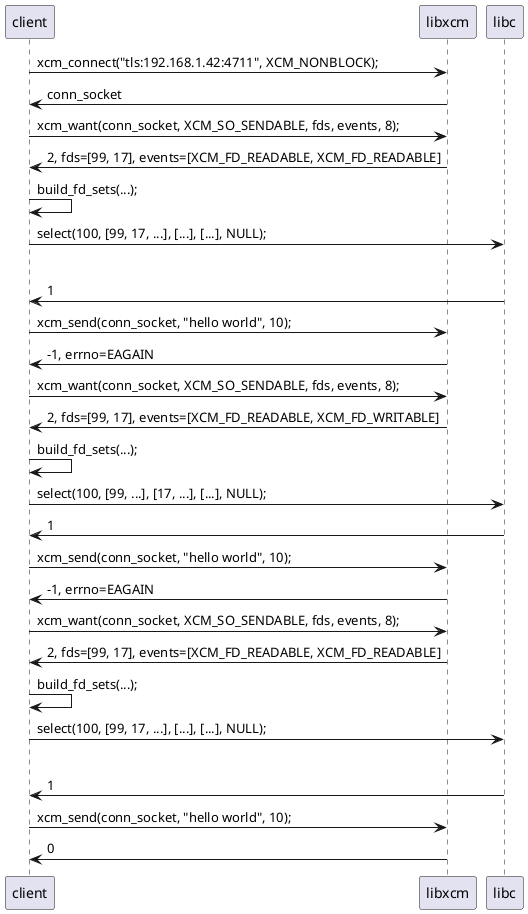 @startuml nb_connect_and_send.png
client -> libxcm: xcm_connect("tls:192.168.1.42:4711", XCM_NONBLOCK);
libxcm -> client: conn_socket
client -> libxcm: xcm_want(conn_socket, XCM_SO_SENDABLE, fds, events, 8);
libxcm -> client: 2, fds=[99, 17], events=[XCM_FD_READABLE, XCM_FD_READABLE]
client -> client: build_fd_sets(...);
client -> libc: select(100, [99, 17, ...], [...], [...], NULL);
|||
libc -> client: 1
client -> libxcm: xcm_send(conn_socket, "hello world", 10);
libxcm -> client: -1, errno=EAGAIN
client -> libxcm: xcm_want(conn_socket, XCM_SO_SENDABLE, fds, events, 8);
libxcm -> client: 2, fds=[99, 17], events=[XCM_FD_READABLE, XCM_FD_WRITABLE]
client -> client: build_fd_sets(...);
client -> libc: select(100, [99, ...], [17, ...], [...], NULL);
libc -> client: 1
client -> libxcm: xcm_send(conn_socket, "hello world", 10);
libxcm -> client: -1, errno=EAGAIN
client -> libxcm: xcm_want(conn_socket, XCM_SO_SENDABLE, fds, events, 8);
libxcm -> client: 2, fds=[99, 17], events=[XCM_FD_READABLE, XCM_FD_READABLE]
client -> client: build_fd_sets(...);
client -> libc: select(100, [99, 17, ...], [...], [...], NULL);
|||
libc -> client: 1
client -> libxcm: xcm_send(conn_socket, "hello world", 10);
libxcm -> client: 0
@enduml
@startuml nb_connect_explicit.png
client -> libxcm: xcm_connect("tls:192.168.1.42:4711", XCM_NONBLOCK);
libxcm -> client: conn_socket
client -> libxcm: xcm_want(conn_socket, 0, fds, events, 8);
libxcm -> client: 1, fds=[42], events=[XCM_FD_READABLE]
client -> client: build_fd_sets(...);
client -> libc: select(43, [42, ...], [...], [...], NULL);
|||
libc -> client: 1
client -> libxcm: xcm_finish(conn_socket);
libxcm -> client: -1, errno=EAGAIN
client -> libxcm: xcm_want(conn_socket, 0, fds, events, 8);
libxcm -> client: 1, fds=[42], events=[XCM_FD_WRITABLE]
client -> client: build_fd_sets(...);
client -> libc: select(43, [...], [42, ...], [...], NULL);
libc -> client: 1
client -> libxcm: xcm_finish(conn_socket);
libxcm -> client: -1, errno=EAGAIN
client -> libxcm: xcm_want(conn_socket, 0, fds, events, 8);
libxcm -> client: 1, fds=[42], events=[XCM_FD_READABLE]
client -> client: build_fd_sets(...);
client -> libc: select(43, [42, ...], [...], [...], NULL);
|||
libc -> client: 1
client -> libxcm: xcm_finish(conn_socket);
libxcm -> client: 0
@enduml
@startuml nb_immediate_connection_refused.png
client -> libxcm: xcm_connect("utls:192.168.1.17:17", XCM_NONBLOCK);
libxcm -> client: NULL, errno=ECONNREFUSED
@enduml
@startuml nb_delayed_connection_refused.png
client -> libxcm: xcm_connect("utls:192.168.1.17:17", XCM_NONBLOCK);
libxcm -> client: conn_socket
client -> libxcm: xcm_want(conn_socket, XCM_SO_SENDABLE, fds, events, 8);
libxcm -> client: 1, fds=[42], events=[XCM_FD_READABLE]
client -> client: build_fd_sets(...);
client -> libc: select(43, [42, ...], [...], [...], NULL);
|||
libc -> client: 1
client -> libxcm: xcm_send(conn_socket, "Greetings from the North", 25);
libxcm -> client: -1, errno=ECONNREFUSED
client -> libxcm: xcm_close(conn_socket);
libxcm -> client: 0
@enduml
@startuml nb_buffering.png
client -> libxcm: xcm_want(conn_socket, XCM_SO_RECEIVABLE, fds, events, 8);
libxcm -> client: 2, fds=[17, 42], events=[XCM_FD_READABLE, XCM_FD_READABLE]
client -> libc: select(43, [17, 42, ...], [...], [...], NULL);
|||
libc -> client: 1
client -> libxcm: xcm_receive(conn_socket, buf, 1024);
libxcm -> client: 100
client -> client: handle_request(buf, 100);
client -> libxcm: xcm_want(conn_socket, XCM_SO_RECEIVABLE, fds, events, 8);
libxcm -> client: 0
client -> libxcm: xcm_receive(conn_socket, buf, 1024);
libxcm -> client: 98
client -> client: handle_request(buf, 98);
@enduml
@startuml nb_flush_buffers_before_close.png
client -> libxcm: xcm_send(conn_socket, msg, 100);
libxcm -> client: 0
client -> libxcm: xcm_finish(conn_socket);
libxcm -> client: -1, errno=EAGAIN
client -> libxcm: xcm_want(conn_socket, 0, fds, events, 8);
libxcm -> client: 1, fds=[12], events=[XCM_FD_WRITABLE]
client -> client: build_fd_sets(...);
client -> libc: select(13, [...], [12, ...], [...], NULL);
|||
libc -> client: 1
client -> libxcm: xcm_finish(conn_socket);
libxcm -> client : 0
client -> libxcm: xcm_close(conn_socket);
libxcm -> client : 0
@enduml
@startuml server_accept.png
client -> libxcm: xcm_server("tcp:*:17");
libxcm -> client: server_socket
client -> libxcm: xcm_set_blocking(server_socket, false);
libxcm -> client: 0
client -> libxcm: xcm_want(server_socket, XCM_SO_ACCEPTABLE, fds, events, 8);
libxcm -> client: 3, fds=[4, 8, 9], events=[XCM_FD_READABLE, XCM_FD_READABLE, XCM_FD_READABLE]
client -> client: build_fd_sets(...);
client -> libc: select(10, [4, 8, 9, ...], [...], [...], NULL);
|||
libc -> client: 1
client -> libxcm: xcm_accept(server_socket);
libxcm -> client: conn_socket
client -> libxcm: xcm_want(server_socket, XCM_SO_ACCEPTABLE, fds, events, 8);
libxcm -> client: 3, fds=[4, 8, 9], events=[XCM_FD_READABLE, XCM_FD_READABLE, XCM_FD_READABLE]
client -> libxcm: xcm_want(conn_socket, XCM_SO_RECEIVABLE, fds, events, 8);
libxcm -> client: 1, fds=[11], events=[XCM_FD_READABLE]
client -> libc: select(12, [4, 8, 9, 11, ...], [...], [...], NULL);
|||
libc -> client: 1
client -> libxcm: xcm_receive(conn_socket, buf, 1024);
libxcm -> client: 100
client -> client: handle_request(buf, 100);
@enduml
